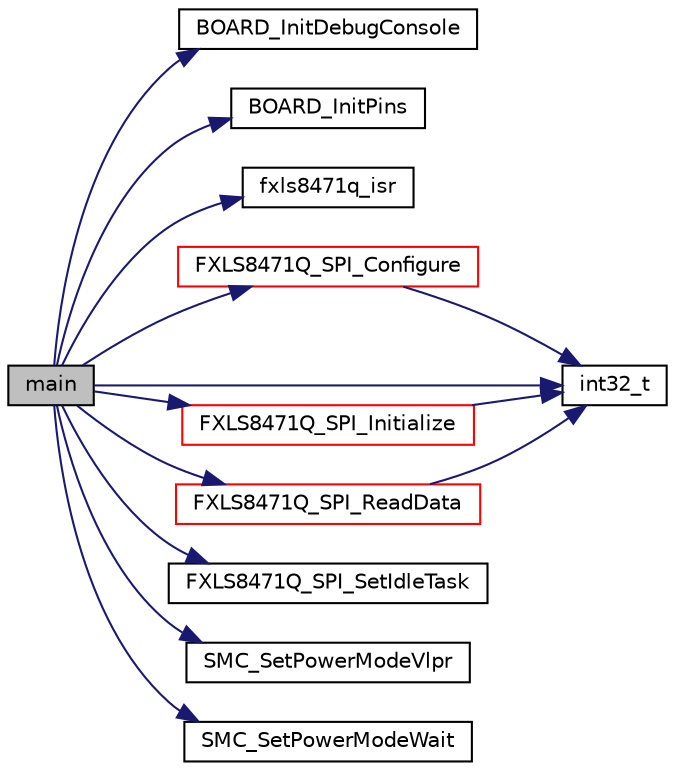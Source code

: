 digraph "main"
{
  edge [fontname="Helvetica",fontsize="10",labelfontname="Helvetica",labelfontsize="10"];
  node [fontname="Helvetica",fontsize="10",shape=record];
  rankdir="LR";
  Node3 [label="main",height=0.2,width=0.4,color="black", fillcolor="grey75", style="filled", fontcolor="black"];
  Node3 -> Node4 [color="midnightblue",fontsize="10",style="solid",fontname="Helvetica"];
  Node4 [label="BOARD_InitDebugConsole",height=0.2,width=0.4,color="black", fillcolor="white", style="filled",URL="$frdm-k64f_2board_8c.html#a4c84ccb952cb083367d7040cf9de3db8"];
  Node3 -> Node5 [color="midnightblue",fontsize="10",style="solid",fontname="Helvetica"];
  Node5 [label="BOARD_InitPins",height=0.2,width=0.4,color="black", fillcolor="white", style="filled",URL="$group__pin__mux.html#ga2c9fe54b6b84723fbaa590a6f4576966",tooltip="Configures pin routing and optionally pin electrical features. "];
  Node3 -> Node6 [color="midnightblue",fontsize="10",style="solid",fontname="Helvetica"];
  Node6 [label="fxls8471q_isr",height=0.2,width=0.4,color="black", fillcolor="white", style="filled",URL="$fxls8471q__spi__interrupt_8c.html#a5a40ec8c1cd28bb4b3b4d99d0223c780",tooltip="This is the Sensor Data Ready ISR implementation. "];
  Node3 -> Node7 [color="midnightblue",fontsize="10",style="solid",fontname="Helvetica"];
  Node7 [label="FXLS8471Q_SPI_Configure",height=0.2,width=0.4,color="red", fillcolor="white", style="filled",URL="$fxls8471q__drv_8c.html#a1a82c26ff39b7d12bb85cf62f32f25b7",tooltip="The interface function to configure he sensor. "];
  Node7 -> Node8 [color="midnightblue",fontsize="10",style="solid",fontname="Helvetica"];
  Node8 [label="int32_t",height=0.2,width=0.4,color="black", fillcolor="white", style="filled",URL="$data__format__service_8h.html#a5d7069350a7d7e65686c77a8038f462f",tooltip="The interface function to append the data on the formated stream. "];
  Node3 -> Node12 [color="midnightblue",fontsize="10",style="solid",fontname="Helvetica"];
  Node12 [label="FXLS8471Q_SPI_Initialize",height=0.2,width=0.4,color="red", fillcolor="white", style="filled",URL="$fxls8471q__drv_8c.html#abaaef883aa8d1d70ac1e5d9b4efb5e26",tooltip="The interface function to initialize the sensor for I2C. "];
  Node12 -> Node8 [color="midnightblue",fontsize="10",style="solid",fontname="Helvetica"];
  Node3 -> Node16 [color="midnightblue",fontsize="10",style="solid",fontname="Helvetica"];
  Node16 [label="FXLS8471Q_SPI_ReadData",height=0.2,width=0.4,color="red", fillcolor="white", style="filled",URL="$fxls8471q__drv_8c.html#ad16c8372e2c0bcbcd12af93a2f223814",tooltip="The interface function to read the sensor data. "];
  Node16 -> Node8 [color="midnightblue",fontsize="10",style="solid",fontname="Helvetica"];
  Node3 -> Node18 [color="midnightblue",fontsize="10",style="solid",fontname="Helvetica"];
  Node18 [label="FXLS8471Q_SPI_SetIdleTask",height=0.2,width=0.4,color="black", fillcolor="white", style="filled",URL="$fxls8471q__drv_8c.html#a114a400580705a963d24be3b401db679",tooltip=": The interface function to set the SPI Idle Task. "];
  Node3 -> Node8 [color="midnightblue",fontsize="10",style="solid",fontname="Helvetica"];
  Node3 -> Node19 [color="midnightblue",fontsize="10",style="solid",fontname="Helvetica"];
  Node19 [label="SMC_SetPowerModeVlpr",height=0.2,width=0.4,color="black", fillcolor="white", style="filled",URL="$lpc54114_8c.html#a82cb114bb9a5ea2f235a0216709d70f8",tooltip="Configures the system to VLPR power mode. API name used from Kinetis family to maintain compatibility..."];
  Node3 -> Node20 [color="midnightblue",fontsize="10",style="solid",fontname="Helvetica"];
  Node20 [label="SMC_SetPowerModeWait",height=0.2,width=0.4,color="black", fillcolor="white", style="filled",URL="$lpc54114_8c.html#a5423cac017d1d1a8ac8bba8e91e80e29",tooltip="Configures the system to WAIT power mode. API name used from Kinetis family to maintain compatibility..."];
}
